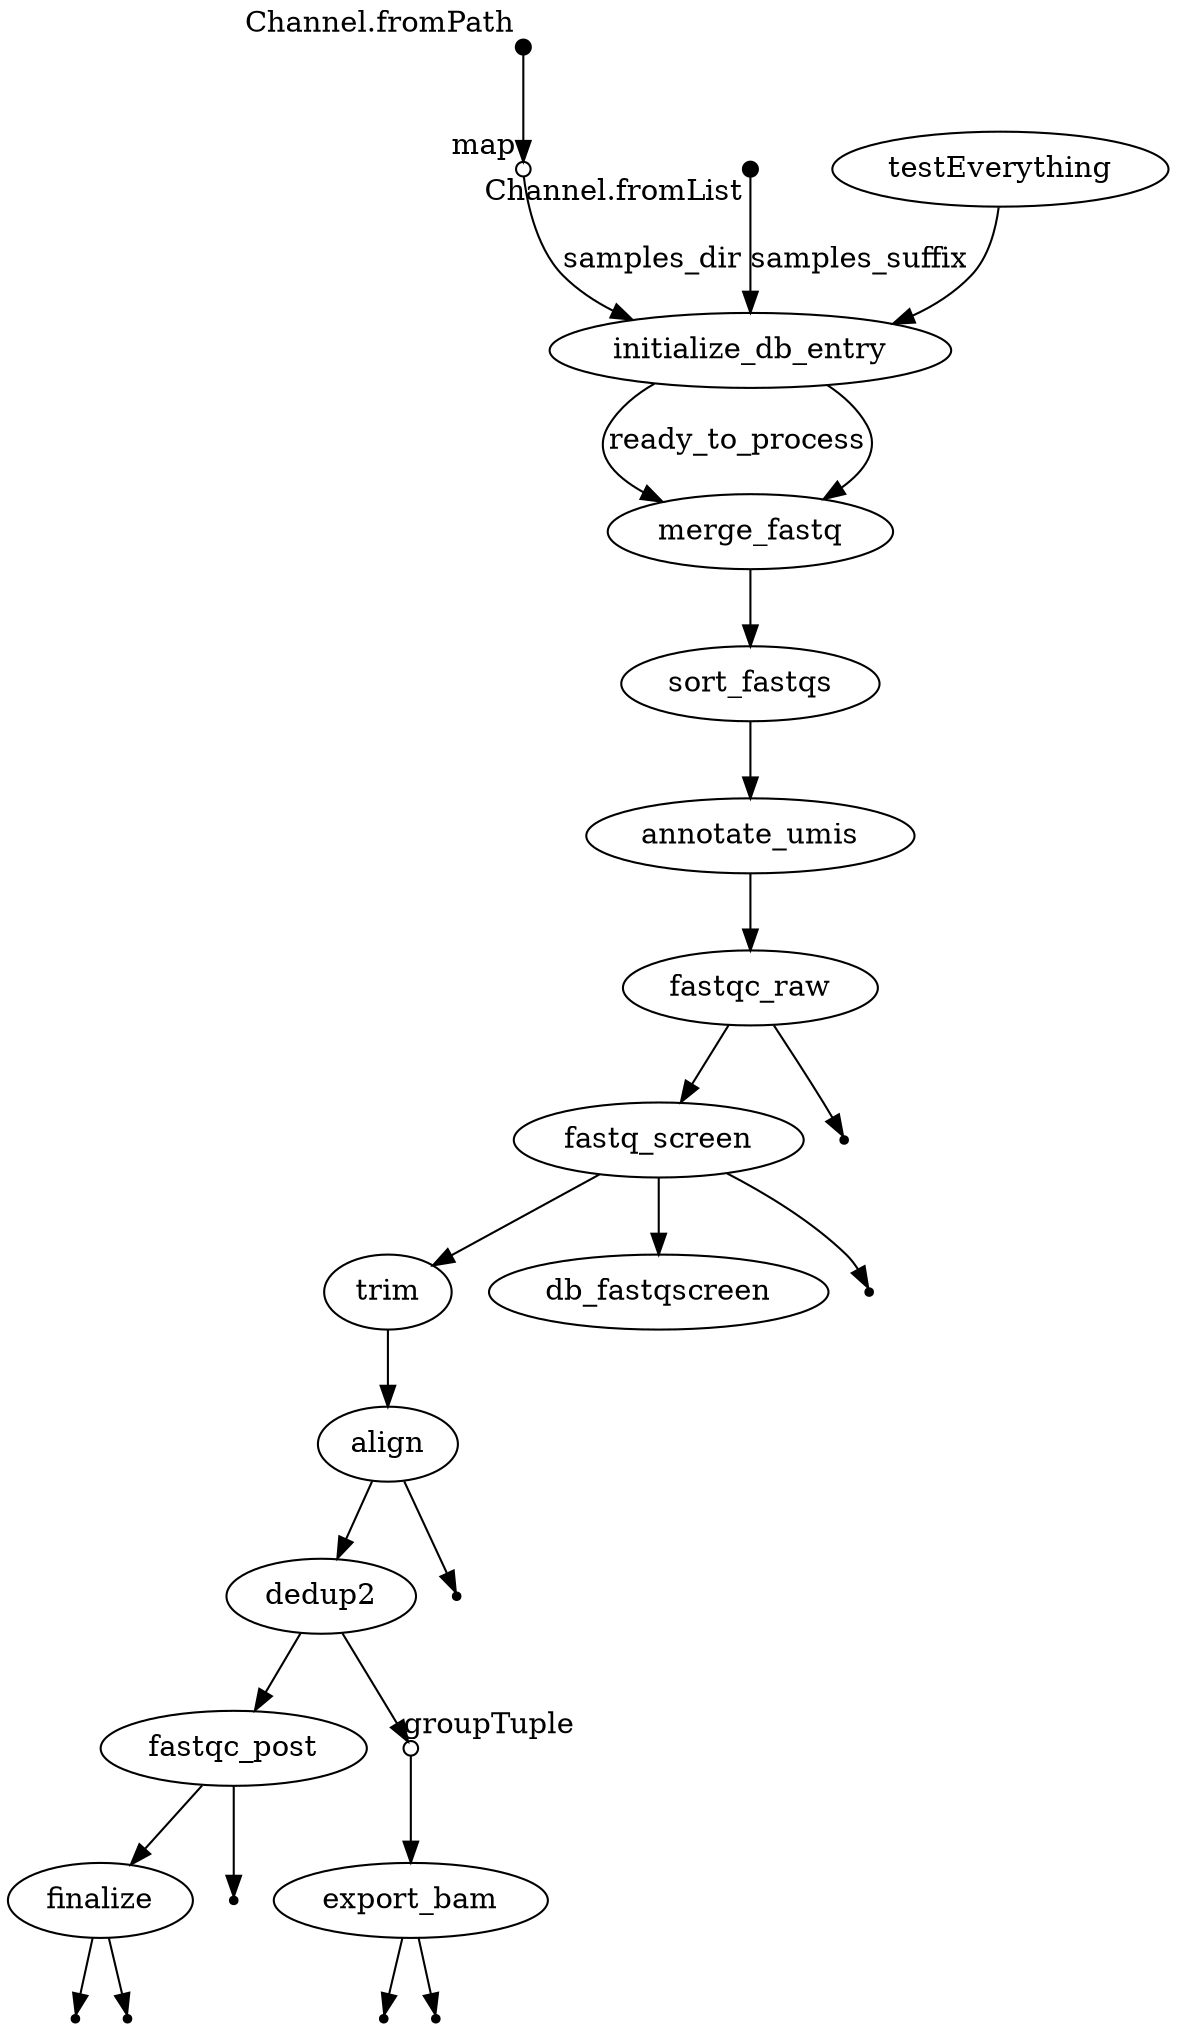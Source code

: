 digraph "dag12" {
p0 [shape=point,label="",fixedsize=true,width=0.1,xlabel="Channel.fromPath"];
p1 [shape=circle,label="",fixedsize=true,width=0.1,xlabel="map"];
p0 -> p1;

p1 [shape=circle,label="",fixedsize=true,width=0.1,xlabel="map"];
p4 [label="initialize_db_entry"];
p1 -> p4 [label="samples_dir"];

p2 [shape=point,label="",fixedsize=true,width=0.1,xlabel="Channel.fromList"];
p4 [label="initialize_db_entry"];
p2 -> p4 [label="samples_suffix"];

p3 [label="testEverything"];
p4 [label="initialize_db_entry"];
p3 -> p4;

p4 [label="initialize_db_entry"];
p5 [label="merge_fastq"];
p4 -> p5 [label="ready_to_process"];

p4 [label="initialize_db_entry"];
p5 [label="merge_fastq"];
p4 -> p5;

p5 [label="merge_fastq"];
p6 [label="sort_fastqs"];
p5 -> p6;

p6 [label="sort_fastqs"];
p7 [label="annotate_umis"];
p6 -> p7;

p7 [label="annotate_umis"];
p8 [label="fastqc_raw"];
p7 -> p8;

p8 [label="fastqc_raw"];
p10 [label="fastq_screen"];
p8 -> p10;

p8 [label="fastqc_raw"];
p9 [shape=point];
p8 -> p9;

p10 [label="fastq_screen"];
p13 [label="trim"];
p10 -> p13;

p10 [label="fastq_screen"];
p12 [label="db_fastqscreen"];
p10 -> p12;

p10 [label="fastq_screen"];
p11 [shape=point];
p10 -> p11;

p13 [label="trim"];
p14 [label="align"];
p13 -> p14;

p14 [label="align"];
p16 [label="dedup2"];
p14 -> p16;

p14 [label="align"];
p15 [shape=point];
p14 -> p15;

p16 [label="dedup2"];
p21 [label="fastqc_post"];
p16 -> p21;

p16 [label="dedup2"];
p17 [shape=circle,label="",fixedsize=true,width=0.1,xlabel="groupTuple"];
p16 -> p17;

p17 [shape=circle,label="",fixedsize=true,width=0.1,xlabel="groupTuple"];
p18 [label="export_bam"];
p17 -> p18;

p18 [label="export_bam"];
p20 [shape=point];
p18 -> p20;

p18 [label="export_bam"];
p19 [shape=point];
p18 -> p19;

p21 [label="fastqc_post"];
p23 [label="finalize"];
p21 -> p23;

p21 [label="fastqc_post"];
p22 [shape=point];
p21 -> p22;

p23 [label="finalize"];
p25 [shape=point];
p23 -> p25;

p23 [label="finalize"];
p24 [shape=point];
p23 -> p24;

}
